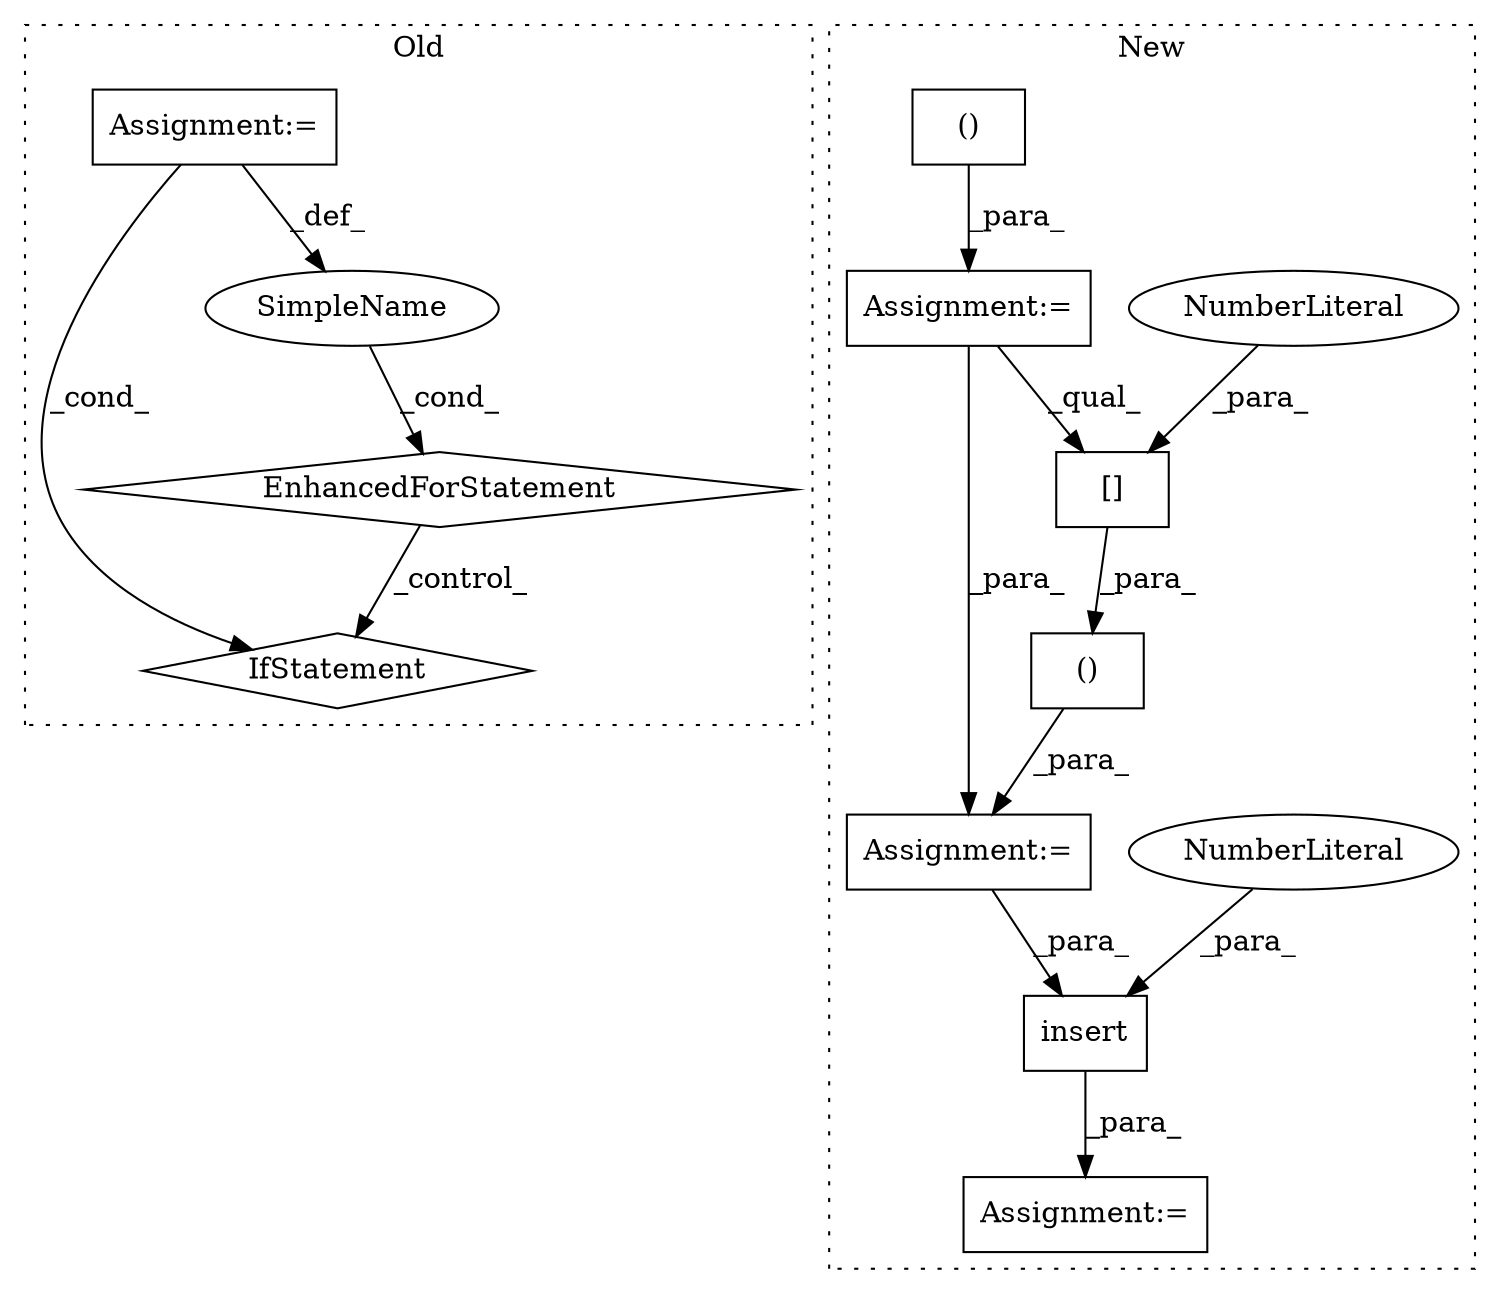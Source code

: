 digraph G {
subgraph cluster0 {
1 [label="EnhancedForStatement" a="70" s="731,848" l="81,2" shape="diamond"];
3 [label="Assignment:=" a="7" s="731,848" l="81,2" shape="box"];
5 [label="IfStatement" a="25" s="862,903" l="4,2" shape="diamond"];
6 [label="SimpleName" a="42" s="816" l="5" shape="ellipse"];
label = "Old";
style="dotted";
}
subgraph cluster1 {
2 [label="insert" a="32" s="856,900" l="7,1" shape="box"];
4 [label="NumberLiteral" a="34" s="899" l="1" shape="ellipse"];
7 [label="Assignment:=" a="7" s="658" l="1" shape="box"];
8 [label="()" a="106" s="795" l="29" shape="box"];
9 [label="Assignment:=" a="7" s="777" l="1" shape="box"];
10 [label="Assignment:=" a="7" s="849" l="1" shape="box"];
11 [label="[]" a="2" s="816,823" l="6,1" shape="box"];
12 [label="NumberLiteral" a="34" s="822" l="1" shape="ellipse"];
13 [label="()" a="106" s="684" l="42" shape="box"];
label = "New";
style="dotted";
}
1 -> 5 [label="_control_"];
2 -> 10 [label="_para_"];
3 -> 5 [label="_cond_"];
3 -> 6 [label="_def_"];
4 -> 2 [label="_para_"];
6 -> 1 [label="_cond_"];
7 -> 9 [label="_para_"];
7 -> 11 [label="_qual_"];
8 -> 9 [label="_para_"];
9 -> 2 [label="_para_"];
11 -> 8 [label="_para_"];
12 -> 11 [label="_para_"];
13 -> 7 [label="_para_"];
}